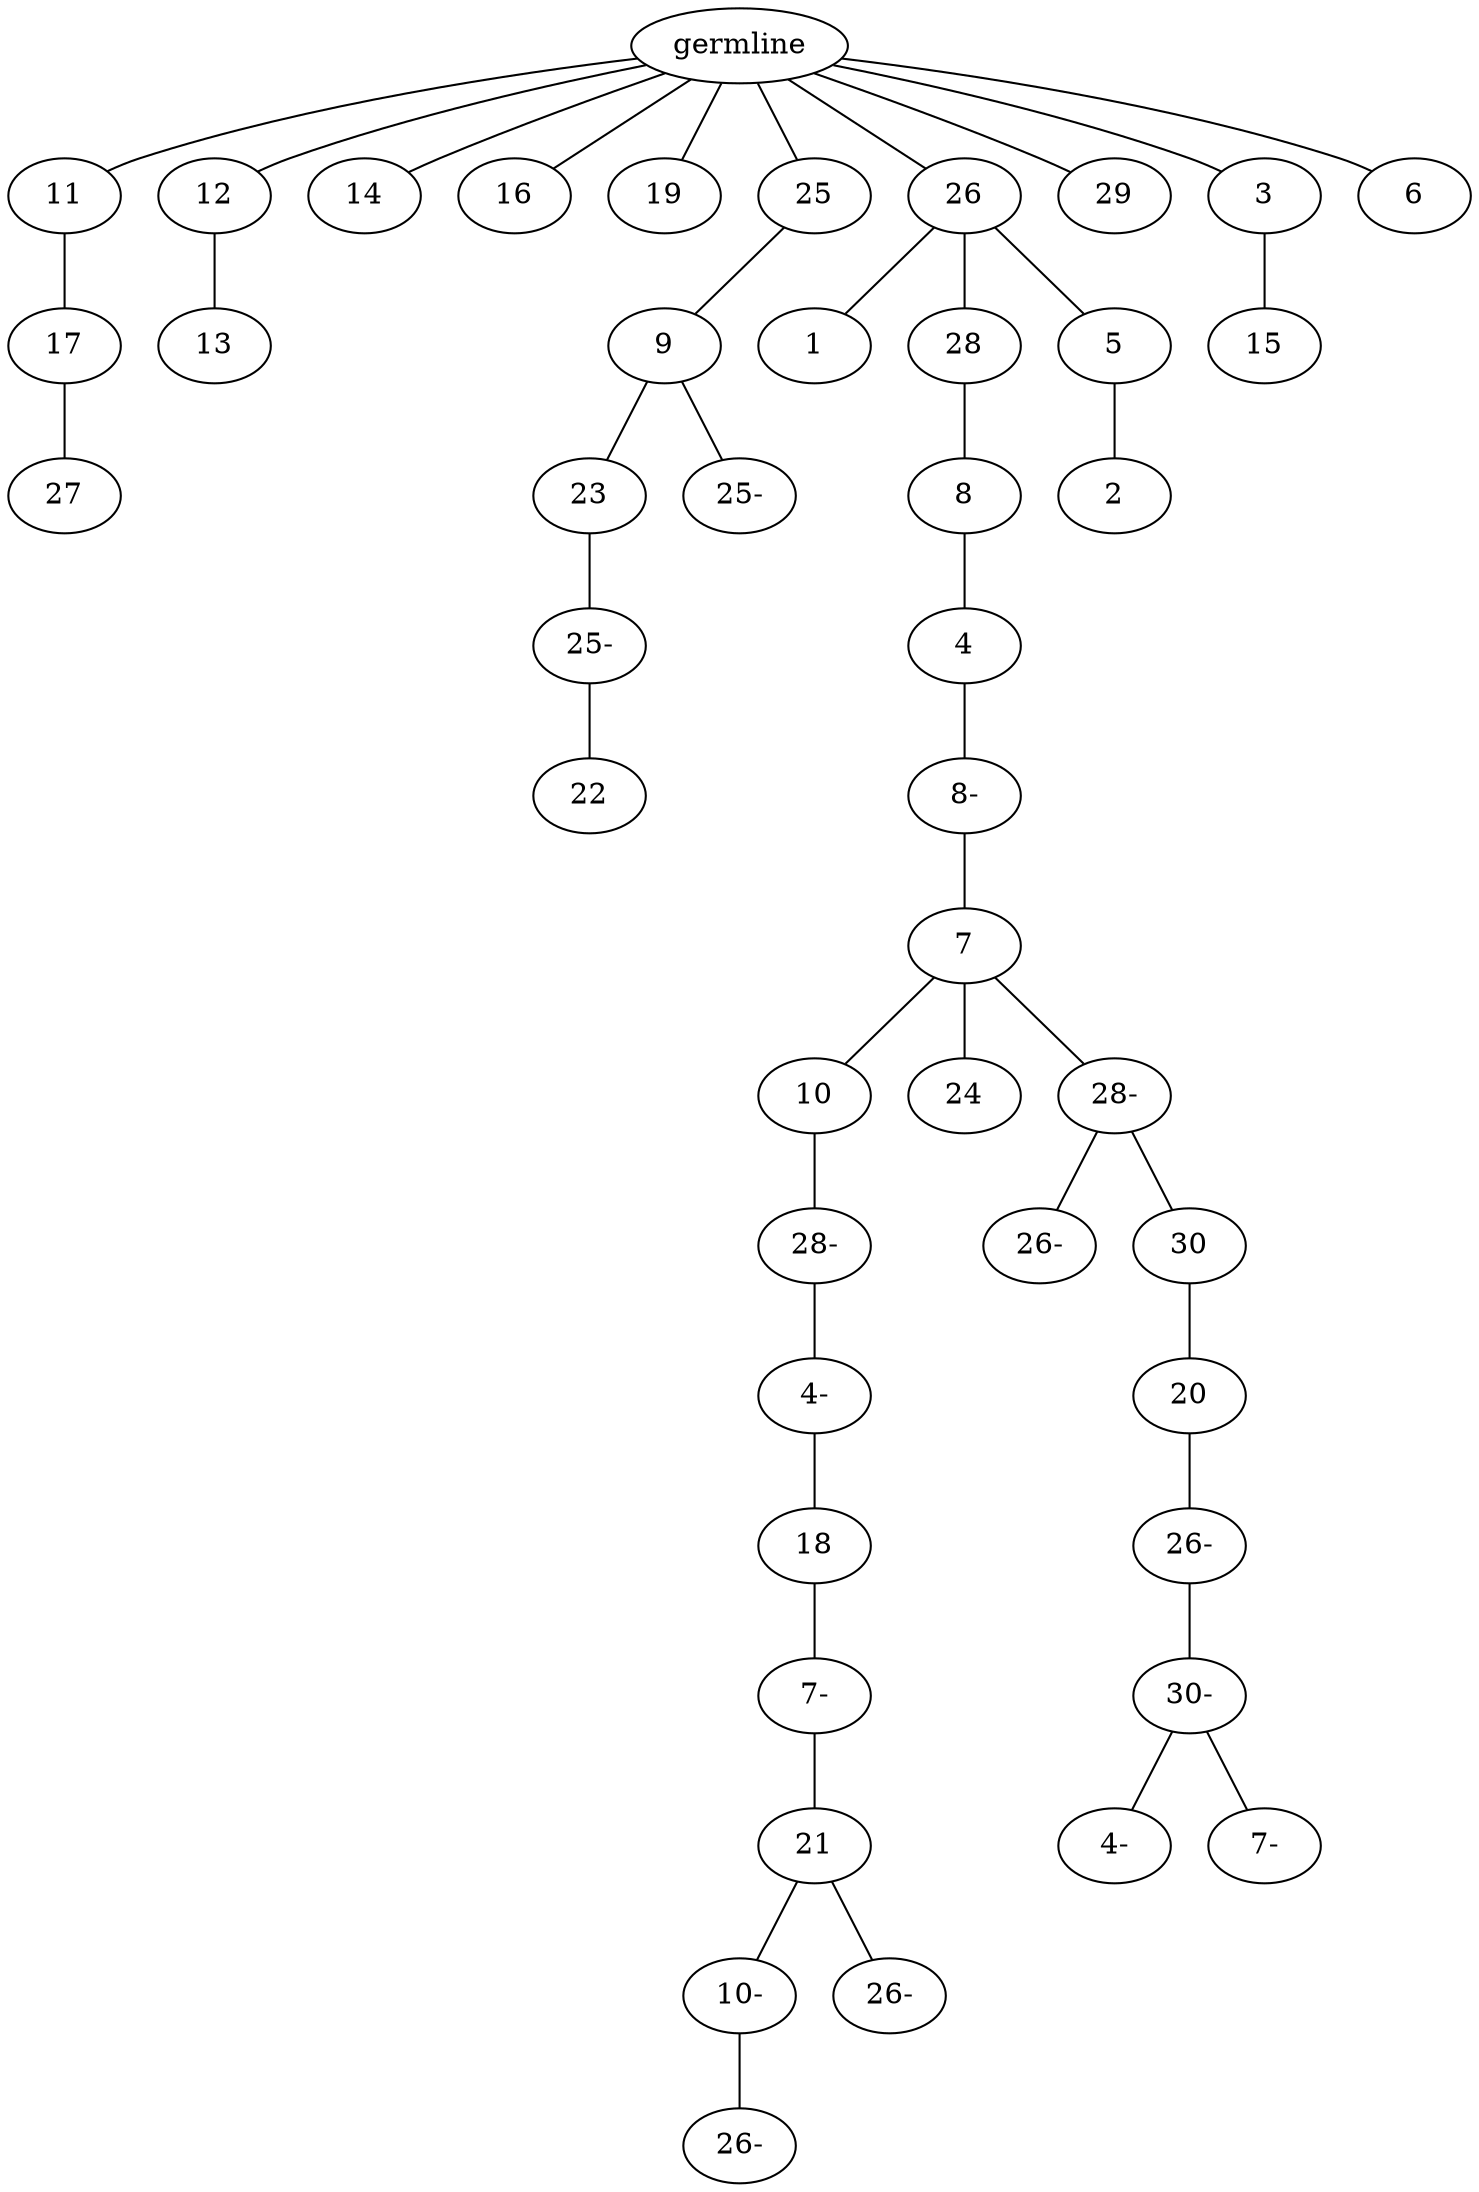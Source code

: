 graph tree {
    "140043271862112" [label="germline"];
    "140043272476320" [label="11"];
    "140043272475936" [label="17"];
    "140043272496800" [label="27"];
    "140043272476944" [label="12"];
    "140043272496272" [label="13"];
    "140043272475504" [label="14"];
    "140043272475168" [label="16"];
    "140043272407696" [label="19"];
    "140043272495984" [label="25"];
    "140043272492896" [label="9"];
    "140043272494720" [label="23"];
    "140043272491840" [label="25-"];
    "140043272493040" [label="22"];
    "140043272491888" [label="25-"];
    "140043272497664" [label="26"];
    "140043272493088" [label="1"];
    "140043272492368" [label="28"];
    "140043272514960" [label="8"];
    "140043272514432" [label="4"];
    "140043272514288" [label="8-"];
    "140043272513760" [label="7"];
    "140043272513712" [label="10"];
    "140043272514096" [label="28-"];
    "140043272512512" [label="4-"];
    "140043272512704" [label="18"];
    "140043272512560" [label="7-"];
    "140043272514576" [label="21"];
    "140043271937856" [label="10-"];
    "140043271934352" [label="26-"];
    "140043272312240" [label="26-"];
    "140043272512800" [label="24"];
    "140043272513136" [label="28-"];
    "140043272512944" [label="26-"];
    "140043272513520" [label="30"];
    "140043272515008" [label="20"];
    "140043272515536" [label="26-"];
    "140043271935072" [label="30-"];
    "140043272202224" [label="4-"];
    "140043272201408" [label="7-"];
    "140043272491504" [label="5"];
    "140043272513904" [label="2"];
    "140043272496704" [label="29"];
    "140043272494192" [label="3"];
    "140043272515152" [label="15"];
    "140043272491696" [label="6"];
    "140043271862112" -- "140043272476320";
    "140043271862112" -- "140043272476944";
    "140043271862112" -- "140043272475504";
    "140043271862112" -- "140043272475168";
    "140043271862112" -- "140043272407696";
    "140043271862112" -- "140043272495984";
    "140043271862112" -- "140043272497664";
    "140043271862112" -- "140043272496704";
    "140043271862112" -- "140043272494192";
    "140043271862112" -- "140043272491696";
    "140043272476320" -- "140043272475936";
    "140043272475936" -- "140043272496800";
    "140043272476944" -- "140043272496272";
    "140043272495984" -- "140043272492896";
    "140043272492896" -- "140043272494720";
    "140043272492896" -- "140043272491888";
    "140043272494720" -- "140043272491840";
    "140043272491840" -- "140043272493040";
    "140043272497664" -- "140043272493088";
    "140043272497664" -- "140043272492368";
    "140043272497664" -- "140043272491504";
    "140043272492368" -- "140043272514960";
    "140043272514960" -- "140043272514432";
    "140043272514432" -- "140043272514288";
    "140043272514288" -- "140043272513760";
    "140043272513760" -- "140043272513712";
    "140043272513760" -- "140043272512800";
    "140043272513760" -- "140043272513136";
    "140043272513712" -- "140043272514096";
    "140043272514096" -- "140043272512512";
    "140043272512512" -- "140043272512704";
    "140043272512704" -- "140043272512560";
    "140043272512560" -- "140043272514576";
    "140043272514576" -- "140043271937856";
    "140043272514576" -- "140043272312240";
    "140043271937856" -- "140043271934352";
    "140043272513136" -- "140043272512944";
    "140043272513136" -- "140043272513520";
    "140043272513520" -- "140043272515008";
    "140043272515008" -- "140043272515536";
    "140043272515536" -- "140043271935072";
    "140043271935072" -- "140043272202224";
    "140043271935072" -- "140043272201408";
    "140043272491504" -- "140043272513904";
    "140043272494192" -- "140043272515152";
}
